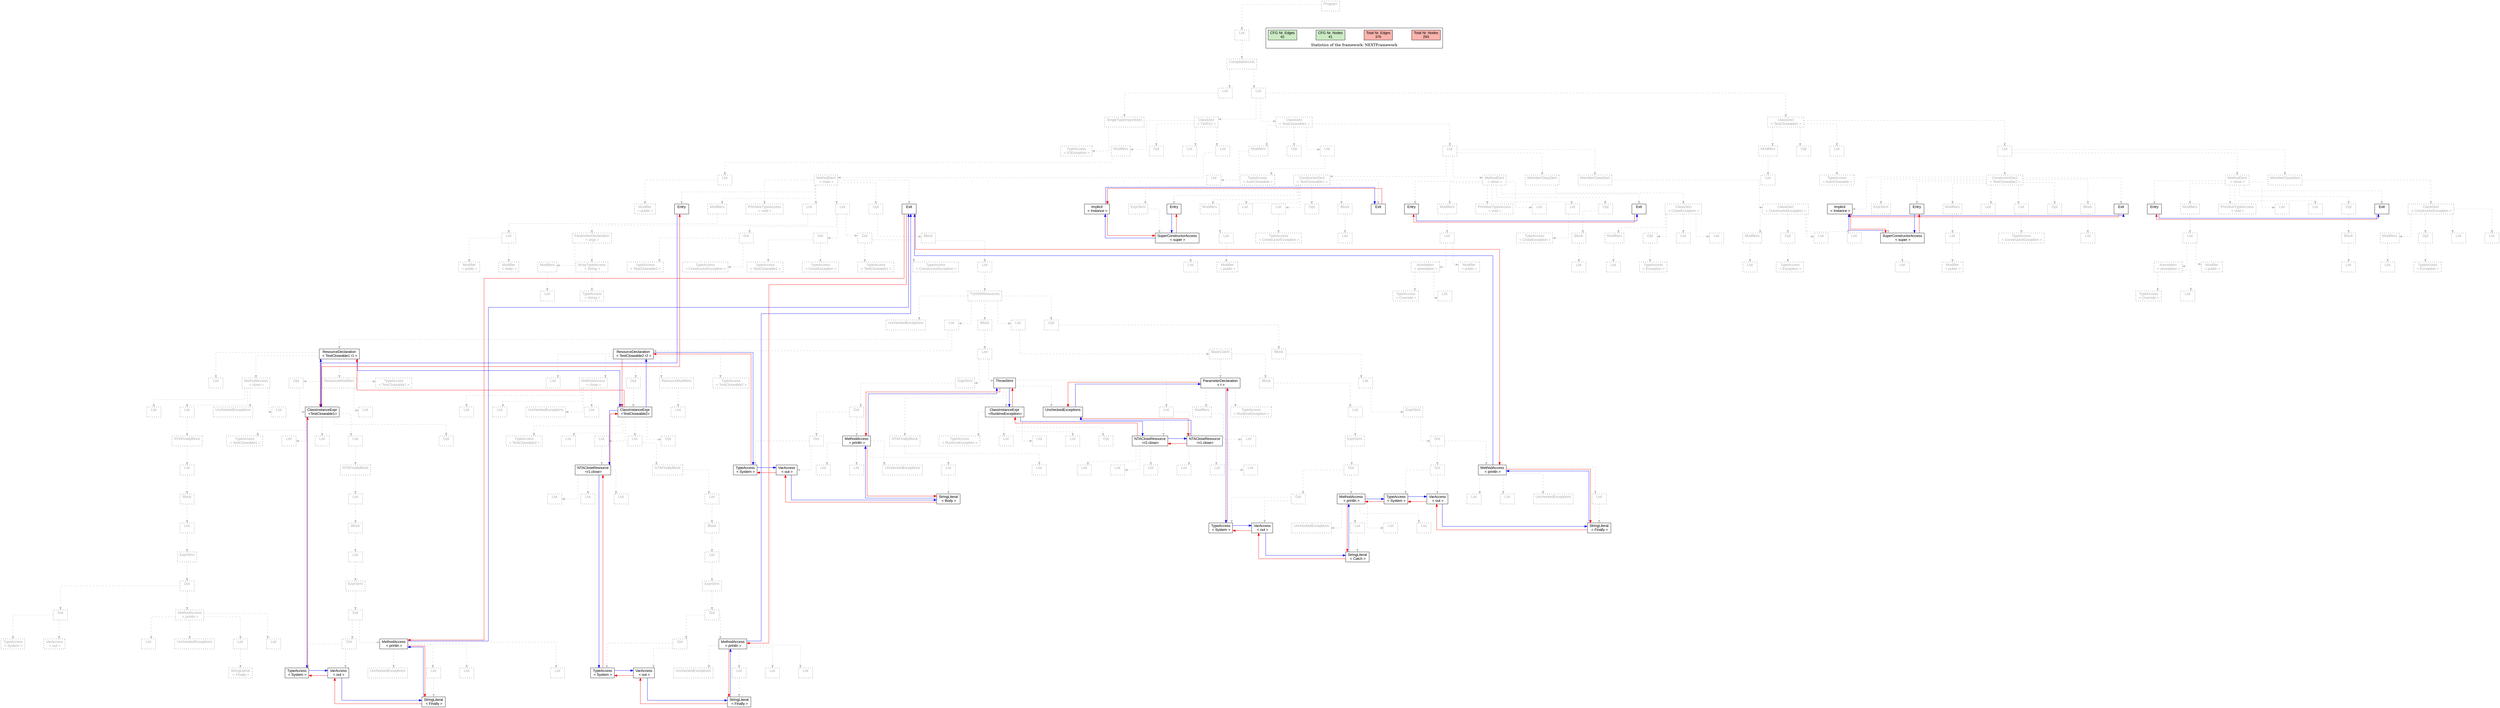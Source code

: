 digraph G {
graph [splines=ortho, nodesep="1", ranksep="1"]
node [shape=rect, fontname=Arial];
{ rank = same; "Program[0]"}
{ rank = same; "List[1]"}
{ rank = same; "CompilationUnit[2]"}
{ rank = same; "List[3]"; "List[6]"}
{ rank = same; "SingleTypeImportDecl[4]"; "ClassDecl[7]"; "ClassDecl[192]"; "ClassDecl[240]"}
{ rank = same; "TypeAccess[5]"; "Modifiers[8]"; "Opt[11]"; "List[12]"; "List[13]"; "Modifiers[193]"; "Opt[195]"; "List[196]"; "List[198]"; "Modifiers[241]"; "Opt[243]"; "List[244]"; "List[246]"}
{ rank = same; "List[9]"; "MethodDecl[14]"; "List[194]"; "TypeAccess[197]"; "ConstructorDecl[199]"; "MethodDecl[209]"; "MemberClassDecl[224]"; "MemberClassDecl[232]"; "List[242]"; "TypeAccess[245]"; "ConstructorDecl[247]"; "MethodDecl[257]"; "MemberClassDecl[271]"}
{ rank = same; "Modifier[10]"; "Entry[15]"; "Modifiers[16]"; "PrimitiveTypeAccess[20]"; "List[21]"; "List[27]"; "Opt[37]"; "Exit[38]"; "Entry[200]"; "Implicit[200]"; "Modifiers[200]"; "List[203]"; "List[204]"; "Opt[206]"; "Block[207]"; "Exit[200]"; "ExprStmt[209]"; "Entry[210]"; "Modifiers[211]"; "PrimitiveTypeAccess[217]"; "List[218]"; "List[219]"; "Opt[221]"; "Exit[222]"; "ClassDecl[225]"; "ClassDecl[233]"; "Entry[248]"; "Implicit[248]"; "Modifiers[248]"; "List[251]"; "List[252]"; "Opt[254]"; "Block[255]"; "Exit[248]"; "ExprStmt[257]"; "Entry[258]"; "Modifiers[259]"; "PrimitiveTypeAccess[265]"; "List[266]"; "List[267]"; "Opt[268]"; "Exit[269]"; "ClassDecl[272]"}
{ rank = same; "List[17]"; "ParameterDeclaration[22]"; "Dot[28]"; "Dot[31]"; "Dot[34]"; "Block[38]"; "List[201]"; "TypeAccess[205]"; "List[208]"; "SuperConstructorAccess[210]"; "List[212]"; "TypeAccess[220]"; "Block[222]"; "Modifiers[226]"; "Opt[228]"; "List[230]"; "List[231]"; "Modifiers[234]"; "Opt[236]"; "List[238]"; "List[239]"; "List[249]"; "TypeAccess[253]"; "List[256]"; "SuperConstructorAccess[258]"; "List[260]"; "Block[269]"; "Modifiers[273]"; "Opt[275]"; "List[277]"; "List[278]"}
{ rank = same; "Modifier[18]"; "Modifier[19]"; "Modifiers[23]"; "ArrayTypeAccess[25]"; "TypeAccess[29]"; "TypeAccess[30]"; "TypeAccess[32]"; "TypeAccess[33]"; "TypeAccess[35]"; "TypeAccess[36]"; "List[39]"; "Modifier[202]"; "List[211]"; "Annotation[213]"; "Modifier[216]"; "List[223]"; "List[227]"; "TypeAccess[229]"; "List[235]"; "TypeAccess[237]"; "Modifier[250]"; "List[259]"; "Annotation[261]"; "Modifier[264]"; "List[270]"; "List[274]"; "TypeAccess[276]"}
{ rank = same; "List[24]"; "TypeAccess[26]"; "TryWithResources[40]"; "TypeAccess[214]"; "List[215]"; "TypeAccess[262]"; "List[263]"}
{ rank = same; "List[41]"; "Block[125]"; "List[158]"; "Opt[177]"; "UncheckedExceptions[191]"}
{ rank = same; "ResourceDeclaration[42]"; "ResourceDeclaration[89]"; "List[126]"; "BasicCatch[159]"; "Block[178]"}
{ rank = same; "List[63]"; "Opt[64]"; "ResourceModifiers[86]"; "TypeAccess[88]"; "MethodAccess[43]"; "List[95]"; "Opt[96]"; "ResourceModifiers[122]"; "TypeAccess[124]"; "MethodAccess[90]"; "ExprStmt[127]"; "ThrowStmt[138]"; "ParameterDeclaration[160]"; "Block[164]"; "List[179]"}
{ rank = same; "ClassInstanceExpr[65]"; "List[87]"; "List[45]"; "List[46]"; "List[47]"; "UncheckedExceptions[44]"; "ClassInstanceExpr[97]"; "List[123]"; "List[92]"; "List[93]"; "List[94]"; "UncheckedExceptions[91]"; "Dot[128]"; "ClassInstanceExpr[140]"; "UncheckedExceptions[139]"; "List[149]"; "Modifiers[161]"; "TypeAccess[163]"; "List[165]"; "ExprStmt[180]"}
{ rank = same; "TypeAccess[66]"; "List[67]"; "Opt[68]"; "List[69]"; "List[70]"; "NTAFinallyBlock[48]"; "TypeAccess[98]"; "List[99]"; "Opt[100]"; "List[101]"; "List[106]"; "Dot[129]"; "MethodAccess[132]"; "TypeAccess[141]"; "List[142]"; "Opt[143]"; "List[144]"; "List[145]"; "NTAFinallyBlock[147]"; "NTACloseResource[150]"; "NTACloseResource[154]"; "List[162]"; "ExprStmt[166]"; "Dot[181]"}
{ rank = same; "NTAFinallyBlock[71]"; "List[49]"; "NTACloseResource[102]"; "NTAFinallyBlock[107]"; "TypeAccess[130]"; "VarAccess[131]"; "List[134]"; "List[136]"; "List[137]"; "UncheckedExceptions[133]"; "List[148]"; "List[151]"; "List[152]"; "List[153]"; "List[155]"; "List[156]"; "List[157]"; "Dot[167]"; "Dot[182]"; "MethodAccess[185]"}
{ rank = same; "List[72]"; "Block[50]"; "List[103]"; "List[104]"; "List[105]"; "List[108]"; "StringLiteral[135]"; "Dot[168]"; "MethodAccess[171]"; "TypeAccess[183]"; "VarAccess[184]"; "List[187]"; "List[189]"; "List[190]"; "UncheckedExceptions[186]"}
{ rank = same; "Block[73]"; "List[51]"; "Block[109]"; "TypeAccess[169]"; "VarAccess[170]"; "List[173]"; "List[175]"; "List[176]"; "UncheckedExceptions[172]"; "StringLiteral[188]"}
{ rank = same; "List[74]"; "ExprStmt[52]"; "List[110]"; "StringLiteral[174]"}
{ rank = same; "ExprStmt[75]"; "Dot[53]"; "ExprStmt[111]"}
{ rank = same; "Dot[76]"; "Dot[54]"; "MethodAccess[57]"; "Dot[112]"}
{ rank = same; "Dot[77]"; "MethodAccess[80]"; "TypeAccess[55]"; "VarAccess[56]"; "List[59]"; "List[61]"; "List[62]"; "UncheckedExceptions[58]"; "Dot[113]"; "MethodAccess[116]"}
{ rank = same; "TypeAccess[78]"; "VarAccess[79]"; "List[82]"; "List[84]"; "List[85]"; "UncheckedExceptions[81]"; "StringLiteral[60]"; "TypeAccess[114]"; "VarAccess[115]"; "List[118]"; "List[120]"; "List[121]"; "UncheckedExceptions[117]"}
{ rank = same; "StringLiteral[83]"; "StringLiteral[119]"}
"Program[0]" [label="Program\n ", style= dotted   fillcolor="#eeeeee" fontcolor="#aaaaaa"  ]
"List[1]" [label="List\n ", style= dotted   fillcolor="#eeeeee" fontcolor="#aaaaaa"  ]
"CompilationUnit[2]" [label="CompilationUnit\n ", style= dotted   fillcolor="#eeeeee" fontcolor="#aaaaaa"  ]
"List[3]" [label="List\n ", style= dotted   fillcolor="#eeeeee" fontcolor="#aaaaaa"  ]
"SingleTypeImportDecl[4]" [label="SingleTypeImportDecl\n ", style= dotted   fillcolor="#eeeeee" fontcolor="#aaaaaa"  ]
"TypeAccess[5]" [label="TypeAccess\n < IOException >", style= dotted   fillcolor="#eeeeee" fontcolor="#aaaaaa"  ]
"List[6]" [label="List\n ", style= dotted   fillcolor="#eeeeee" fontcolor="#aaaaaa"  ]
"ClassDecl[7]" [label="ClassDecl\n < TWR12 >", style= dotted   fillcolor="#eeeeee" fontcolor="#aaaaaa"  ]
"Modifiers[8]" [label="Modifiers\n ", style= dotted   fillcolor="#eeeeee" fontcolor="#aaaaaa"  ]
"List[9]" [label="List\n ", style= dotted   fillcolor="#eeeeee" fontcolor="#aaaaaa"  ]
"Modifier[10]" [label="Modifier\n < public >", style= dotted   fillcolor="#eeeeee" fontcolor="#aaaaaa"  ]
"Opt[11]" [label="Opt\n ", style= dotted   fillcolor="#eeeeee" fontcolor="#aaaaaa"  ]
"List[12]" [label="List\n ", style= dotted   fillcolor="#eeeeee" fontcolor="#aaaaaa"  ]
"List[13]" [label="List\n ", style= dotted   fillcolor="#eeeeee" fontcolor="#aaaaaa"  ]
"MethodDecl[14]" [label="MethodDecl\n < main >", style= dotted   fillcolor="#eeeeee" fontcolor="#aaaaaa"  ]
"Entry[15]" [label="Entry\n ", fillcolor=white   style=filled  ]
"Modifiers[16]" [label="Modifiers\n ", style= dotted   fillcolor="#eeeeee" fontcolor="#aaaaaa"  ]
"List[17]" [label="List\n ", style= dotted   fillcolor="#eeeeee" fontcolor="#aaaaaa"  ]
"Modifier[18]" [label="Modifier\n < public >", style= dotted   fillcolor="#eeeeee" fontcolor="#aaaaaa"  ]
"Modifier[19]" [label="Modifier\n < static >", style= dotted   fillcolor="#eeeeee" fontcolor="#aaaaaa"  ]
"PrimitiveTypeAccess[20]" [label="PrimitiveTypeAccess\n < void >", style= dotted   fillcolor="#eeeeee" fontcolor="#aaaaaa"  ]
"List[21]" [label="List\n ", style= dotted   fillcolor="#eeeeee" fontcolor="#aaaaaa"  ]
"ParameterDeclaration[22]" [label="ParameterDeclaration\n < args >", style= dotted   fillcolor="#eeeeee" fontcolor="#aaaaaa"  ]
"Modifiers[23]" [label="Modifiers\n ", style= dotted   fillcolor="#eeeeee" fontcolor="#aaaaaa"  ]
"List[24]" [label="List\n ", style= dotted   fillcolor="#eeeeee" fontcolor="#aaaaaa"  ]
"ArrayTypeAccess[25]" [label="ArrayTypeAccess\n < String >", style= dotted   fillcolor="#eeeeee" fontcolor="#aaaaaa"  ]
"TypeAccess[26]" [label="TypeAccess\n < String >", style= dotted   fillcolor="#eeeeee" fontcolor="#aaaaaa"  ]
"List[27]" [label="List\n ", style= dotted   fillcolor="#eeeeee" fontcolor="#aaaaaa"  ]
"Dot[28]" [label="Dot\n ", style= dotted   fillcolor="#eeeeee" fontcolor="#aaaaaa"  ]
"TypeAccess[29]" [label="TypeAccess\n < TestCloseable2 >", style= dotted   fillcolor="#eeeeee" fontcolor="#aaaaaa"  ]
"TypeAccess[30]" [label="TypeAccess\n < ConstructorException >", style= dotted   fillcolor="#eeeeee" fontcolor="#aaaaaa"  ]
"Dot[31]" [label="Dot\n ", style= dotted   fillcolor="#eeeeee" fontcolor="#aaaaaa"  ]
"TypeAccess[32]" [label="TypeAccess\n < TestCloseable1 >", style= dotted   fillcolor="#eeeeee" fontcolor="#aaaaaa"  ]
"TypeAccess[33]" [label="TypeAccess\n < CloseException >", style= dotted   fillcolor="#eeeeee" fontcolor="#aaaaaa"  ]
"Dot[34]" [label="Dot\n ", style= dotted   fillcolor="#eeeeee" fontcolor="#aaaaaa"  ]
"TypeAccess[35]" [label="TypeAccess\n < TestCloseable1 >", style= dotted   fillcolor="#eeeeee" fontcolor="#aaaaaa"  ]
"TypeAccess[36]" [label="TypeAccess\n < ConstructorException >", style= dotted   fillcolor="#eeeeee" fontcolor="#aaaaaa"  ]
"Opt[37]" [label="Opt\n ", style= dotted   fillcolor="#eeeeee" fontcolor="#aaaaaa"  ]
"Block[38]" [label="Block\n ", style= dotted   fillcolor="#eeeeee" fontcolor="#aaaaaa"  ]
"List[39]" [label="List\n ", style= dotted   fillcolor="#eeeeee" fontcolor="#aaaaaa"  ]
"TryWithResources[40]" [label="TryWithResources\n ", style= dotted   fillcolor="#eeeeee" fontcolor="#aaaaaa"  ]
"List[41]" [label="List\n ", style= dotted   fillcolor="#eeeeee" fontcolor="#aaaaaa"  ]
"ResourceDeclaration[42]" [label="ResourceDeclaration\n < TestCloseable1 r1 >", fillcolor=white   style=filled  ]
"List[63]" [label="List\n ", style= dotted   fillcolor="#eeeeee" fontcolor="#aaaaaa"  ]
"Opt[64]" [label="Opt\n ", style= dotted   fillcolor="#eeeeee" fontcolor="#aaaaaa"  ]
"ClassInstanceExpr[65]" [label="ClassInstanceExpr\n <TestCloseable1>", fillcolor=white   style=filled  ]
"TypeAccess[66]" [label="TypeAccess\n < TestCloseable1 >", style= dotted   fillcolor="#eeeeee" fontcolor="#aaaaaa"  ]
"List[67]" [label="List\n ", style= dotted   fillcolor="#eeeeee" fontcolor="#aaaaaa"  ]
"Opt[68]" [label="Opt\n ", style= dotted   fillcolor="#eeeeee" fontcolor="#aaaaaa"  ]
"List[69]" [label="List\n ", style= dotted   fillcolor="#eeeeee" fontcolor="#aaaaaa"  ]
"List[70]" [label="List\n ", style= dotted   fillcolor="#eeeeee" fontcolor="#aaaaaa"  ]
"NTAFinallyBlock[71]" [label="NTAFinallyBlock\n ", style= dotted   fillcolor="#eeeeee" fontcolor="#aaaaaa"  ]
"List[72]" [label="List\n ", style= dotted   fillcolor="#eeeeee" fontcolor="#aaaaaa"  ]
"Block[73]" [label="Block\n ", style= dotted   fillcolor="#eeeeee" fontcolor="#aaaaaa"  ]
"List[74]" [label="List\n ", style= dotted   fillcolor="#eeeeee" fontcolor="#aaaaaa"  ]
"ExprStmt[75]" [label="ExprStmt\n ", style= dotted   fillcolor="#eeeeee" fontcolor="#aaaaaa"  ]
"Dot[76]" [label="Dot\n ", style= dotted   fillcolor="#eeeeee" fontcolor="#aaaaaa"  ]
"Dot[77]" [label="Dot\n ", style= dotted   fillcolor="#eeeeee" fontcolor="#aaaaaa"  ]
"TypeAccess[78]" [label="TypeAccess\n < System >", fillcolor=white   style=filled  ]
"VarAccess[79]" [label="VarAccess\n < out >", fillcolor=white   style=filled  ]
"MethodAccess[80]" [label="MethodAccess\n < println >", fillcolor=white   style=filled  ]
"List[82]" [label="List\n ", style= dotted   fillcolor="#eeeeee" fontcolor="#aaaaaa"  ]
"StringLiteral[83]" [label="StringLiteral\n < Finally >", fillcolor=white   style=filled  ]
"List[84]" [label="List\n ", style= dotted   fillcolor="#eeeeee" fontcolor="#aaaaaa"  ]
"List[85]" [label="List\n ", style= dotted   fillcolor="#eeeeee" fontcolor="#aaaaaa"  ]
"UncheckedExceptions[81]" [label="UncheckedExceptions\n ", style= dotted   fillcolor="#eeeeee" fontcolor="#aaaaaa"  ]
"ResourceModifiers[86]" [label="ResourceModifiers\n ", style= dotted   fillcolor="#eeeeee" fontcolor="#aaaaaa"  ]
"List[87]" [label="List\n ", style= dotted   fillcolor="#eeeeee" fontcolor="#aaaaaa"  ]
"TypeAccess[88]" [label="TypeAccess\n < TestCloseable1 >", style= dotted   fillcolor="#eeeeee" fontcolor="#aaaaaa"  ]
"MethodAccess[43]" [label="MethodAccess\n < close >", style= dotted   fillcolor="#eeeeee" fontcolor="#aaaaaa"  ]
"List[45]" [label="List\n ", style= dotted   fillcolor="#eeeeee" fontcolor="#aaaaaa"  ]
"List[46]" [label="List\n ", style= dotted   fillcolor="#eeeeee" fontcolor="#aaaaaa"  ]
"List[47]" [label="List\n ", style= dotted   fillcolor="#eeeeee" fontcolor="#aaaaaa"  ]
"NTAFinallyBlock[48]" [label="NTAFinallyBlock\n ", style= dotted   fillcolor="#eeeeee" fontcolor="#aaaaaa"  ]
"List[49]" [label="List\n ", style= dotted   fillcolor="#eeeeee" fontcolor="#aaaaaa"  ]
"Block[50]" [label="Block\n ", style= dotted   fillcolor="#eeeeee" fontcolor="#aaaaaa"  ]
"List[51]" [label="List\n ", style= dotted   fillcolor="#eeeeee" fontcolor="#aaaaaa"  ]
"ExprStmt[52]" [label="ExprStmt\n ", style= dotted   fillcolor="#eeeeee" fontcolor="#aaaaaa"  ]
"Dot[53]" [label="Dot\n ", style= dotted   fillcolor="#eeeeee" fontcolor="#aaaaaa"  ]
"Dot[54]" [label="Dot\n ", style= dotted   fillcolor="#eeeeee" fontcolor="#aaaaaa"  ]
"TypeAccess[55]" [label="TypeAccess\n < System >", style= dotted   fillcolor="#eeeeee" fontcolor="#aaaaaa"  ]
"VarAccess[56]" [label="VarAccess\n < out >", style= dotted   fillcolor="#eeeeee" fontcolor="#aaaaaa"  ]
"MethodAccess[57]" [label="MethodAccess\n < println >", style= dotted   fillcolor="#eeeeee" fontcolor="#aaaaaa"  ]
"List[59]" [label="List\n ", style= dotted   fillcolor="#eeeeee" fontcolor="#aaaaaa"  ]
"StringLiteral[60]" [label="StringLiteral\n < Finally >", style= dotted   fillcolor="#eeeeee" fontcolor="#aaaaaa"  ]
"List[61]" [label="List\n ", style= dotted   fillcolor="#eeeeee" fontcolor="#aaaaaa"  ]
"List[62]" [label="List\n ", style= dotted   fillcolor="#eeeeee" fontcolor="#aaaaaa"  ]
"UncheckedExceptions[58]" [label="UncheckedExceptions\n ", style= dotted   fillcolor="#eeeeee" fontcolor="#aaaaaa"  ]
"UncheckedExceptions[44]" [label="UncheckedExceptions\n ", style= dotted   fillcolor="#eeeeee" fontcolor="#aaaaaa"  ]
"ResourceDeclaration[89]" [label="ResourceDeclaration\n < TestCloseable2 r2 >", fillcolor=white   style=filled  ]
"List[95]" [label="List\n ", style= dotted   fillcolor="#eeeeee" fontcolor="#aaaaaa"  ]
"Opt[96]" [label="Opt\n ", style= dotted   fillcolor="#eeeeee" fontcolor="#aaaaaa"  ]
"ClassInstanceExpr[97]" [label="ClassInstanceExpr\n <TestCloseable2>", fillcolor=white   style=filled  ]
"TypeAccess[98]" [label="TypeAccess\n < TestCloseable2 >", style= dotted   fillcolor="#eeeeee" fontcolor="#aaaaaa"  ]
"List[99]" [label="List\n ", style= dotted   fillcolor="#eeeeee" fontcolor="#aaaaaa"  ]
"Opt[100]" [label="Opt\n ", style= dotted   fillcolor="#eeeeee" fontcolor="#aaaaaa"  ]
"List[101]" [label="List\n ", style= dotted   fillcolor="#eeeeee" fontcolor="#aaaaaa"  ]
"NTACloseResource[102]" [label="NTACloseResource\n <r1.close>", fillcolor=white   style=filled  ]
"List[103]" [label="List\n ", style= dotted   fillcolor="#eeeeee" fontcolor="#aaaaaa"  ]
"List[104]" [label="List\n ", style= dotted   fillcolor="#eeeeee" fontcolor="#aaaaaa"  ]
"List[105]" [label="List\n ", style= dotted   fillcolor="#eeeeee" fontcolor="#aaaaaa"  ]
"List[106]" [label="List\n ", style= dotted   fillcolor="#eeeeee" fontcolor="#aaaaaa"  ]
"NTAFinallyBlock[107]" [label="NTAFinallyBlock\n ", style= dotted   fillcolor="#eeeeee" fontcolor="#aaaaaa"  ]
"List[108]" [label="List\n ", style= dotted   fillcolor="#eeeeee" fontcolor="#aaaaaa"  ]
"Block[109]" [label="Block\n ", style= dotted   fillcolor="#eeeeee" fontcolor="#aaaaaa"  ]
"List[110]" [label="List\n ", style= dotted   fillcolor="#eeeeee" fontcolor="#aaaaaa"  ]
"ExprStmt[111]" [label="ExprStmt\n ", style= dotted   fillcolor="#eeeeee" fontcolor="#aaaaaa"  ]
"Dot[112]" [label="Dot\n ", style= dotted   fillcolor="#eeeeee" fontcolor="#aaaaaa"  ]
"Dot[113]" [label="Dot\n ", style= dotted   fillcolor="#eeeeee" fontcolor="#aaaaaa"  ]
"TypeAccess[114]" [label="TypeAccess\n < System >", fillcolor=white   style=filled  ]
"VarAccess[115]" [label="VarAccess\n < out >", fillcolor=white   style=filled  ]
"MethodAccess[116]" [label="MethodAccess\n < println >", fillcolor=white   style=filled  ]
"List[118]" [label="List\n ", style= dotted   fillcolor="#eeeeee" fontcolor="#aaaaaa"  ]
"StringLiteral[119]" [label="StringLiteral\n < Finally >", fillcolor=white   style=filled  ]
"List[120]" [label="List\n ", style= dotted   fillcolor="#eeeeee" fontcolor="#aaaaaa"  ]
"List[121]" [label="List\n ", style= dotted   fillcolor="#eeeeee" fontcolor="#aaaaaa"  ]
"UncheckedExceptions[117]" [label="UncheckedExceptions\n ", style= dotted   fillcolor="#eeeeee" fontcolor="#aaaaaa"  ]
"ResourceModifiers[122]" [label="ResourceModifiers\n ", style= dotted   fillcolor="#eeeeee" fontcolor="#aaaaaa"  ]
"List[123]" [label="List\n ", style= dotted   fillcolor="#eeeeee" fontcolor="#aaaaaa"  ]
"TypeAccess[124]" [label="TypeAccess\n < TestCloseable2 >", style= dotted   fillcolor="#eeeeee" fontcolor="#aaaaaa"  ]
"MethodAccess[90]" [label="MethodAccess\n < close >", style= dotted   fillcolor="#eeeeee" fontcolor="#aaaaaa"  ]
"List[92]" [label="List\n ", style= dotted   fillcolor="#eeeeee" fontcolor="#aaaaaa"  ]
"List[93]" [label="List\n ", style= dotted   fillcolor="#eeeeee" fontcolor="#aaaaaa"  ]
"List[94]" [label="List\n ", style= dotted   fillcolor="#eeeeee" fontcolor="#aaaaaa"  ]
"UncheckedExceptions[91]" [label="UncheckedExceptions\n ", style= dotted   fillcolor="#eeeeee" fontcolor="#aaaaaa"  ]
"Block[125]" [label="Block\n ", style= dotted   fillcolor="#eeeeee" fontcolor="#aaaaaa"  ]
"List[126]" [label="List\n ", style= dotted   fillcolor="#eeeeee" fontcolor="#aaaaaa"  ]
"ExprStmt[127]" [label="ExprStmt\n ", style= dotted   fillcolor="#eeeeee" fontcolor="#aaaaaa"  ]
"Dot[128]" [label="Dot\n ", style= dotted   fillcolor="#eeeeee" fontcolor="#aaaaaa"  ]
"Dot[129]" [label="Dot\n ", style= dotted   fillcolor="#eeeeee" fontcolor="#aaaaaa"  ]
"TypeAccess[130]" [label="TypeAccess\n < System >", fillcolor=white   style=filled  ]
"VarAccess[131]" [label="VarAccess\n < out >", fillcolor=white   style=filled  ]
"MethodAccess[132]" [label="MethodAccess\n < println >", fillcolor=white   style=filled  ]
"List[134]" [label="List\n ", style= dotted   fillcolor="#eeeeee" fontcolor="#aaaaaa"  ]
"StringLiteral[135]" [label="StringLiteral\n < Body >", fillcolor=white   style=filled  ]
"List[136]" [label="List\n ", style= dotted   fillcolor="#eeeeee" fontcolor="#aaaaaa"  ]
"List[137]" [label="List\n ", style= dotted   fillcolor="#eeeeee" fontcolor="#aaaaaa"  ]
"UncheckedExceptions[133]" [label="UncheckedExceptions\n ", style= dotted   fillcolor="#eeeeee" fontcolor="#aaaaaa"  ]
"ThrowStmt[138]" [label="ThrowStmt\n ", fillcolor=white   style=filled  ]
"ClassInstanceExpr[140]" [label="ClassInstanceExpr\n <RuntimeException>", fillcolor=white   style=filled  ]
"TypeAccess[141]" [label="TypeAccess\n < RuntimeException >", style= dotted   fillcolor="#eeeeee" fontcolor="#aaaaaa"  ]
"List[142]" [label="List\n ", style= dotted   fillcolor="#eeeeee" fontcolor="#aaaaaa"  ]
"Opt[143]" [label="Opt\n ", style= dotted   fillcolor="#eeeeee" fontcolor="#aaaaaa"  ]
"List[144]" [label="List\n ", style= dotted   fillcolor="#eeeeee" fontcolor="#aaaaaa"  ]
"List[145]" [label="List\n ", style= dotted   fillcolor="#eeeeee" fontcolor="#aaaaaa"  ]
"NTAFinallyBlock[147]" [label="NTAFinallyBlock\n ", style= dotted   fillcolor="#eeeeee" fontcolor="#aaaaaa"  ]
"List[148]" [label="List\n ", style= dotted   fillcolor="#eeeeee" fontcolor="#aaaaaa"  ]
"UncheckedExceptions[139]" [label="UncheckedExceptions\n ", fillcolor=white   style=filled  ]
"List[149]" [label="List\n ", style= dotted   fillcolor="#eeeeee" fontcolor="#aaaaaa"  ]
"NTACloseResource[150]" [label="NTACloseResource\n <r2.close>", fillcolor=white   style=filled  ]
"List[151]" [label="List\n ", style= dotted   fillcolor="#eeeeee" fontcolor="#aaaaaa"  ]
"List[152]" [label="List\n ", style= dotted   fillcolor="#eeeeee" fontcolor="#aaaaaa"  ]
"List[153]" [label="List\n ", style= dotted   fillcolor="#eeeeee" fontcolor="#aaaaaa"  ]
"NTACloseResource[154]" [label="NTACloseResource\n <r1.close>", fillcolor=white   style=filled  ]
"List[155]" [label="List\n ", style= dotted   fillcolor="#eeeeee" fontcolor="#aaaaaa"  ]
"List[156]" [label="List\n ", style= dotted   fillcolor="#eeeeee" fontcolor="#aaaaaa"  ]
"List[157]" [label="List\n ", style= dotted   fillcolor="#eeeeee" fontcolor="#aaaaaa"  ]
"List[158]" [label="List\n ", style= dotted   fillcolor="#eeeeee" fontcolor="#aaaaaa"  ]
"BasicCatch[159]" [label="BasicCatch\n ", style= dotted   fillcolor="#eeeeee" fontcolor="#aaaaaa"  ]
"ParameterDeclaration[160]" [label="ParameterDeclaration\n < t >", fillcolor=white   style=filled  ]
"Modifiers[161]" [label="Modifiers\n ", style= dotted   fillcolor="#eeeeee" fontcolor="#aaaaaa"  ]
"List[162]" [label="List\n ", style= dotted   fillcolor="#eeeeee" fontcolor="#aaaaaa"  ]
"TypeAccess[163]" [label="TypeAccess\n < RuntimeException >", style= dotted   fillcolor="#eeeeee" fontcolor="#aaaaaa"  ]
"Block[164]" [label="Block\n ", style= dotted   fillcolor="#eeeeee" fontcolor="#aaaaaa"  ]
"List[165]" [label="List\n ", style= dotted   fillcolor="#eeeeee" fontcolor="#aaaaaa"  ]
"ExprStmt[166]" [label="ExprStmt\n ", style= dotted   fillcolor="#eeeeee" fontcolor="#aaaaaa"  ]
"Dot[167]" [label="Dot\n ", style= dotted   fillcolor="#eeeeee" fontcolor="#aaaaaa"  ]
"Dot[168]" [label="Dot\n ", style= dotted   fillcolor="#eeeeee" fontcolor="#aaaaaa"  ]
"TypeAccess[169]" [label="TypeAccess\n < System >", fillcolor=white   style=filled  ]
"VarAccess[170]" [label="VarAccess\n < out >", fillcolor=white   style=filled  ]
"MethodAccess[171]" [label="MethodAccess\n < println >", fillcolor=white   style=filled  ]
"List[173]" [label="List\n ", style= dotted   fillcolor="#eeeeee" fontcolor="#aaaaaa"  ]
"StringLiteral[174]" [label="StringLiteral\n < Catch >", fillcolor=white   style=filled  ]
"List[175]" [label="List\n ", style= dotted   fillcolor="#eeeeee" fontcolor="#aaaaaa"  ]
"List[176]" [label="List\n ", style= dotted   fillcolor="#eeeeee" fontcolor="#aaaaaa"  ]
"UncheckedExceptions[172]" [label="UncheckedExceptions\n ", style= dotted   fillcolor="#eeeeee" fontcolor="#aaaaaa"  ]
"Opt[177]" [label="Opt\n ", style= dotted   fillcolor="#eeeeee" fontcolor="#aaaaaa"  ]
"Block[178]" [label="Block\n ", style= dotted   fillcolor="#eeeeee" fontcolor="#aaaaaa"  ]
"List[179]" [label="List\n ", style= dotted   fillcolor="#eeeeee" fontcolor="#aaaaaa"  ]
"ExprStmt[180]" [label="ExprStmt\n ", style= dotted   fillcolor="#eeeeee" fontcolor="#aaaaaa"  ]
"Dot[181]" [label="Dot\n ", style= dotted   fillcolor="#eeeeee" fontcolor="#aaaaaa"  ]
"Dot[182]" [label="Dot\n ", style= dotted   fillcolor="#eeeeee" fontcolor="#aaaaaa"  ]
"TypeAccess[183]" [label="TypeAccess\n < System >", fillcolor=white   style=filled  ]
"VarAccess[184]" [label="VarAccess\n < out >", fillcolor=white   style=filled  ]
"MethodAccess[185]" [label="MethodAccess\n < println >", fillcolor=white   style=filled  ]
"List[187]" [label="List\n ", style= dotted   fillcolor="#eeeeee" fontcolor="#aaaaaa"  ]
"StringLiteral[188]" [label="StringLiteral\n < Finally >", fillcolor=white   style=filled  ]
"List[189]" [label="List\n ", style= dotted   fillcolor="#eeeeee" fontcolor="#aaaaaa"  ]
"List[190]" [label="List\n ", style= dotted   fillcolor="#eeeeee" fontcolor="#aaaaaa"  ]
"UncheckedExceptions[186]" [label="UncheckedExceptions\n ", style= dotted   fillcolor="#eeeeee" fontcolor="#aaaaaa"  ]
"UncheckedExceptions[191]" [label="UncheckedExceptions\n ", style= dotted   fillcolor="#eeeeee" fontcolor="#aaaaaa"  ]
"Exit[38]" [label="Exit\n ", fillcolor=white   style=filled  ]
"ClassDecl[192]" [label="ClassDecl\n < TestCloseable1 >", style= dotted   fillcolor="#eeeeee" fontcolor="#aaaaaa"  ]
"Modifiers[193]" [label="Modifiers\n ", style= dotted   fillcolor="#eeeeee" fontcolor="#aaaaaa"  ]
"List[194]" [label="List\n ", style= dotted   fillcolor="#eeeeee" fontcolor="#aaaaaa"  ]
"Opt[195]" [label="Opt\n ", style= dotted   fillcolor="#eeeeee" fontcolor="#aaaaaa"  ]
"List[196]" [label="List\n ", style= dotted   fillcolor="#eeeeee" fontcolor="#aaaaaa"  ]
"TypeAccess[197]" [label="TypeAccess\n < AutoCloseable >", style= dotted   fillcolor="#eeeeee" fontcolor="#aaaaaa"  ]
"List[198]" [label="List\n ", style= dotted   fillcolor="#eeeeee" fontcolor="#aaaaaa"  ]
"ConstructorDecl[199]" [label="ConstructorDecl\n < TestCloseable1 >", style= dotted   fillcolor="#eeeeee" fontcolor="#aaaaaa"  ]
"Entry[200]" [label="Entry\n ", fillcolor=white   style=filled  ]
"Implicit[200]" [label="Implicit\n < Instance >", fillcolor=white   style=filled  ]
"Modifiers[200]" [label="Modifiers\n ", style= dotted   fillcolor="#eeeeee" fontcolor="#aaaaaa"  ]
"List[201]" [label="List\n ", style= dotted   fillcolor="#eeeeee" fontcolor="#aaaaaa"  ]
"Modifier[202]" [label="Modifier\n < public >", style= dotted   fillcolor="#eeeeee" fontcolor="#aaaaaa"  ]
"List[203]" [label="List\n ", style= dotted   fillcolor="#eeeeee" fontcolor="#aaaaaa"  ]
"List[204]" [label="List\n ", style= dotted   fillcolor="#eeeeee" fontcolor="#aaaaaa"  ]
"TypeAccess[205]" [label="TypeAccess\n < ConstructorException >", style= dotted   fillcolor="#eeeeee" fontcolor="#aaaaaa"  ]
"Opt[206]" [label="Opt\n ", style= dotted   fillcolor="#eeeeee" fontcolor="#aaaaaa"  ]
"Block[207]" [label="Block\n ", style= dotted   fillcolor="#eeeeee" fontcolor="#aaaaaa"  ]
"List[208]" [label="List\n ", style= dotted   fillcolor="#eeeeee" fontcolor="#aaaaaa"  ]
"Exit[200]" [label="Exit\n ", fillcolor=white   style=filled  ]
"ExprStmt[209]" [label="ExprStmt\n ", style= dotted   fillcolor="#eeeeee" fontcolor="#aaaaaa"  ]
"SuperConstructorAccess[210]" [label="SuperConstructorAccess\n < super >", fillcolor=white   style=filled  ]
"List[211]" [label="List\n ", style= dotted   fillcolor="#eeeeee" fontcolor="#aaaaaa"  ]
"MethodDecl[209]" [label="MethodDecl\n < close >", style= dotted   fillcolor="#eeeeee" fontcolor="#aaaaaa"  ]
"Entry[210]" [label="Entry\n ", fillcolor=white   style=filled  ]
"Modifiers[211]" [label="Modifiers\n ", style= dotted   fillcolor="#eeeeee" fontcolor="#aaaaaa"  ]
"List[212]" [label="List\n ", style= dotted   fillcolor="#eeeeee" fontcolor="#aaaaaa"  ]
"Annotation[213]" [label="Annotation\n < annotation >", style= dotted   fillcolor="#eeeeee" fontcolor="#aaaaaa"  ]
"TypeAccess[214]" [label="TypeAccess\n < Override >", style= dotted   fillcolor="#eeeeee" fontcolor="#aaaaaa"  ]
"List[215]" [label="List\n ", style= dotted   fillcolor="#eeeeee" fontcolor="#aaaaaa"  ]
"Modifier[216]" [label="Modifier\n < public >", style= dotted   fillcolor="#eeeeee" fontcolor="#aaaaaa"  ]
"PrimitiveTypeAccess[217]" [label="PrimitiveTypeAccess\n < void >", style= dotted   fillcolor="#eeeeee" fontcolor="#aaaaaa"  ]
"List[218]" [label="List\n ", style= dotted   fillcolor="#eeeeee" fontcolor="#aaaaaa"  ]
"List[219]" [label="List\n ", style= dotted   fillcolor="#eeeeee" fontcolor="#aaaaaa"  ]
"TypeAccess[220]" [label="TypeAccess\n < CloseException >", style= dotted   fillcolor="#eeeeee" fontcolor="#aaaaaa"  ]
"Opt[221]" [label="Opt\n ", style= dotted   fillcolor="#eeeeee" fontcolor="#aaaaaa"  ]
"Block[222]" [label="Block\n ", style= dotted   fillcolor="#eeeeee" fontcolor="#aaaaaa"  ]
"List[223]" [label="List\n ", style= dotted   fillcolor="#eeeeee" fontcolor="#aaaaaa"  ]
"Exit[222]" [label="Exit\n ", fillcolor=white   style=filled  ]
"MemberClassDecl[224]" [label="MemberClassDecl\n ", style= dotted   fillcolor="#eeeeee" fontcolor="#aaaaaa"  ]
"ClassDecl[225]" [label="ClassDecl\n < CloseException >", style= dotted   fillcolor="#eeeeee" fontcolor="#aaaaaa"  ]
"Modifiers[226]" [label="Modifiers\n ", style= dotted   fillcolor="#eeeeee" fontcolor="#aaaaaa"  ]
"List[227]" [label="List\n ", style= dotted   fillcolor="#eeeeee" fontcolor="#aaaaaa"  ]
"Opt[228]" [label="Opt\n ", style= dotted   fillcolor="#eeeeee" fontcolor="#aaaaaa"  ]
"TypeAccess[229]" [label="TypeAccess\n < Exception >", style= dotted   fillcolor="#eeeeee" fontcolor="#aaaaaa"  ]
"List[230]" [label="List\n ", style= dotted   fillcolor="#eeeeee" fontcolor="#aaaaaa"  ]
"List[231]" [label="List\n ", style= dotted   fillcolor="#eeeeee" fontcolor="#aaaaaa"  ]
"MemberClassDecl[232]" [label="MemberClassDecl\n ", style= dotted   fillcolor="#eeeeee" fontcolor="#aaaaaa"  ]
"ClassDecl[233]" [label="ClassDecl\n < ConstructorException >", style= dotted   fillcolor="#eeeeee" fontcolor="#aaaaaa"  ]
"Modifiers[234]" [label="Modifiers\n ", style= dotted   fillcolor="#eeeeee" fontcolor="#aaaaaa"  ]
"List[235]" [label="List\n ", style= dotted   fillcolor="#eeeeee" fontcolor="#aaaaaa"  ]
"Opt[236]" [label="Opt\n ", style= dotted   fillcolor="#eeeeee" fontcolor="#aaaaaa"  ]
"TypeAccess[237]" [label="TypeAccess\n < Exception >", style= dotted   fillcolor="#eeeeee" fontcolor="#aaaaaa"  ]
"List[238]" [label="List\n ", style= dotted   fillcolor="#eeeeee" fontcolor="#aaaaaa"  ]
"List[239]" [label="List\n ", style= dotted   fillcolor="#eeeeee" fontcolor="#aaaaaa"  ]
"ClassDecl[240]" [label="ClassDecl\n < TestCloseable2 >", style= dotted   fillcolor="#eeeeee" fontcolor="#aaaaaa"  ]
"Modifiers[241]" [label="Modifiers\n ", style= dotted   fillcolor="#eeeeee" fontcolor="#aaaaaa"  ]
"List[242]" [label="List\n ", style= dotted   fillcolor="#eeeeee" fontcolor="#aaaaaa"  ]
"Opt[243]" [label="Opt\n ", style= dotted   fillcolor="#eeeeee" fontcolor="#aaaaaa"  ]
"List[244]" [label="List\n ", style= dotted   fillcolor="#eeeeee" fontcolor="#aaaaaa"  ]
"TypeAccess[245]" [label="TypeAccess\n < AutoCloseable >", style= dotted   fillcolor="#eeeeee" fontcolor="#aaaaaa"  ]
"List[246]" [label="List\n ", style= dotted   fillcolor="#eeeeee" fontcolor="#aaaaaa"  ]
"ConstructorDecl[247]" [label="ConstructorDecl\n < TestCloseable2 >", style= dotted   fillcolor="#eeeeee" fontcolor="#aaaaaa"  ]
"Entry[248]" [label="Entry\n ", fillcolor=white   style=filled  ]
"Implicit[248]" [label="Implicit\n < Instance >", fillcolor=white   style=filled  ]
"Modifiers[248]" [label="Modifiers\n ", style= dotted   fillcolor="#eeeeee" fontcolor="#aaaaaa"  ]
"List[249]" [label="List\n ", style= dotted   fillcolor="#eeeeee" fontcolor="#aaaaaa"  ]
"Modifier[250]" [label="Modifier\n < public >", style= dotted   fillcolor="#eeeeee" fontcolor="#aaaaaa"  ]
"List[251]" [label="List\n ", style= dotted   fillcolor="#eeeeee" fontcolor="#aaaaaa"  ]
"List[252]" [label="List\n ", style= dotted   fillcolor="#eeeeee" fontcolor="#aaaaaa"  ]
"TypeAccess[253]" [label="TypeAccess\n < ConstructorException >", style= dotted   fillcolor="#eeeeee" fontcolor="#aaaaaa"  ]
"Opt[254]" [label="Opt\n ", style= dotted   fillcolor="#eeeeee" fontcolor="#aaaaaa"  ]
"Block[255]" [label="Block\n ", style= dotted   fillcolor="#eeeeee" fontcolor="#aaaaaa"  ]
"List[256]" [label="List\n ", style= dotted   fillcolor="#eeeeee" fontcolor="#aaaaaa"  ]
"Exit[248]" [label="Exit\n ", fillcolor=white   style=filled  ]
"ExprStmt[257]" [label="ExprStmt\n ", style= dotted   fillcolor="#eeeeee" fontcolor="#aaaaaa"  ]
"SuperConstructorAccess[258]" [label="SuperConstructorAccess\n < super >", fillcolor=white   style=filled  ]
"List[259]" [label="List\n ", style= dotted   fillcolor="#eeeeee" fontcolor="#aaaaaa"  ]
"MethodDecl[257]" [label="MethodDecl\n < close >", style= dotted   fillcolor="#eeeeee" fontcolor="#aaaaaa"  ]
"Entry[258]" [label="Entry\n ", fillcolor=white   style=filled  ]
"Modifiers[259]" [label="Modifiers\n ", style= dotted   fillcolor="#eeeeee" fontcolor="#aaaaaa"  ]
"List[260]" [label="List\n ", style= dotted   fillcolor="#eeeeee" fontcolor="#aaaaaa"  ]
"Annotation[261]" [label="Annotation\n < annotation >", style= dotted   fillcolor="#eeeeee" fontcolor="#aaaaaa"  ]
"TypeAccess[262]" [label="TypeAccess\n < Override >", style= dotted   fillcolor="#eeeeee" fontcolor="#aaaaaa"  ]
"List[263]" [label="List\n ", style= dotted   fillcolor="#eeeeee" fontcolor="#aaaaaa"  ]
"Modifier[264]" [label="Modifier\n < public >", style= dotted   fillcolor="#eeeeee" fontcolor="#aaaaaa"  ]
"PrimitiveTypeAccess[265]" [label="PrimitiveTypeAccess\n < void >", style= dotted   fillcolor="#eeeeee" fontcolor="#aaaaaa"  ]
"List[266]" [label="List\n ", style= dotted   fillcolor="#eeeeee" fontcolor="#aaaaaa"  ]
"List[267]" [label="List\n ", style= dotted   fillcolor="#eeeeee" fontcolor="#aaaaaa"  ]
"Opt[268]" [label="Opt\n ", style= dotted   fillcolor="#eeeeee" fontcolor="#aaaaaa"  ]
"Block[269]" [label="Block\n ", style= dotted   fillcolor="#eeeeee" fontcolor="#aaaaaa"  ]
"List[270]" [label="List\n ", style= dotted   fillcolor="#eeeeee" fontcolor="#aaaaaa"  ]
"Exit[269]" [label="Exit\n ", fillcolor=white   style=filled  ]
"MemberClassDecl[271]" [label="MemberClassDecl\n ", style= dotted   fillcolor="#eeeeee" fontcolor="#aaaaaa"  ]
"ClassDecl[272]" [label="ClassDecl\n < ConstructorException >", style= dotted   fillcolor="#eeeeee" fontcolor="#aaaaaa"  ]
"Modifiers[273]" [label="Modifiers\n ", style= dotted   fillcolor="#eeeeee" fontcolor="#aaaaaa"  ]
"List[274]" [label="List\n ", style= dotted   fillcolor="#eeeeee" fontcolor="#aaaaaa"  ]
"Opt[275]" [label="Opt\n ", style= dotted   fillcolor="#eeeeee" fontcolor="#aaaaaa"  ]
"TypeAccess[276]" [label="TypeAccess\n < Exception >", style= dotted   fillcolor="#eeeeee" fontcolor="#aaaaaa"  ]
"List[277]" [label="List\n ", style= dotted   fillcolor="#eeeeee" fontcolor="#aaaaaa"  ]
"List[278]" [label="List\n ", style= dotted   fillcolor="#eeeeee" fontcolor="#aaaaaa"  ]
"SingleTypeImportDecl[4]" -> "TypeAccess[5]" [style=dashed, color=gray]
"List[3]" -> "SingleTypeImportDecl[4]" [style=dashed, color=gray]
"CompilationUnit[2]" -> "List[3]" [style=dashed, color=gray]
"List[9]" -> "Modifier[10]" [style=dashed, color=gray]
"Modifiers[8]" -> "List[9]" [style=dashed, color=gray]
"ClassDecl[7]" -> "Modifiers[8]" [style=dashed, color=gray]
"ClassDecl[7]" -> "Opt[11]" [style=dashed, color=gray]
"ClassDecl[7]" -> "List[12]" [style=dashed, color=gray]
"MethodDecl[14]" -> "Entry[15]" [style=dashed, color=gray]
"List[17]" -> "Modifier[18]" [style=dashed, color=gray]
"List[17]" -> "Modifier[19]" [style=dashed, color=gray]
"Modifiers[16]" -> "List[17]" [style=dashed, color=gray]
"MethodDecl[14]" -> "Modifiers[16]" [style=dashed, color=gray]
"MethodDecl[14]" -> "PrimitiveTypeAccess[20]" [style=dashed, color=gray]
"Modifiers[23]" -> "List[24]" [style=dashed, color=gray]
"ParameterDeclaration[22]" -> "Modifiers[23]" [style=dashed, color=gray]
"ArrayTypeAccess[25]" -> "TypeAccess[26]" [style=dashed, color=gray]
"ParameterDeclaration[22]" -> "ArrayTypeAccess[25]" [style=dashed, color=gray]
"List[21]" -> "ParameterDeclaration[22]" [style=dashed, color=gray]
"MethodDecl[14]" -> "List[21]" [style=dashed, color=gray]
"Dot[28]" -> "TypeAccess[29]" [style=dashed, color=gray]
"Dot[28]" -> "TypeAccess[30]" [style=dashed, color=gray]
"List[27]" -> "Dot[28]" [style=dashed, color=gray]
"Dot[31]" -> "TypeAccess[32]" [style=dashed, color=gray]
"Dot[31]" -> "TypeAccess[33]" [style=dashed, color=gray]
"List[27]" -> "Dot[31]" [style=dashed, color=gray]
"Dot[34]" -> "TypeAccess[35]" [style=dashed, color=gray]
"Dot[34]" -> "TypeAccess[36]" [style=dashed, color=gray]
"List[27]" -> "Dot[34]" [style=dashed, color=gray]
"MethodDecl[14]" -> "List[27]" [style=dashed, color=gray]
"ResourceDeclaration[42]" -> "List[63]" [style=dashed, color=gray]
"ClassInstanceExpr[65]" -> "TypeAccess[66]" [style=dashed, color=gray]
"ClassInstanceExpr[65]" -> "List[67]" [style=dashed, color=gray]
"ClassInstanceExpr[65]" -> "Opt[68]" [style=dashed, color=gray]
"ClassInstanceExpr[65]" -> "List[69]" [style=dashed, color=gray]
"Dot[77]" -> "TypeAccess[78]" [style=dashed, color=gray]
"Dot[77]" -> "VarAccess[79]" [style=dashed, color=gray]
"Dot[76]" -> "Dot[77]" [style=dashed, color=gray]
"List[82]" -> "StringLiteral[83]" [style=dashed, color=gray]
"MethodAccess[80]" -> "List[82]" [style=dashed, color=gray]
"MethodAccess[80]" -> "List[84]" [style=dashed, color=gray]
"MethodAccess[80]" -> "List[85]" [style=dashed, color=gray]
"MethodAccess[80]" -> "UncheckedExceptions[81]" [style=dashed, color=gray]
"Dot[76]" -> "MethodAccess[80]" [style=dashed, color=gray]
"ExprStmt[75]" -> "Dot[76]" [style=dashed, color=gray]
"List[74]" -> "ExprStmt[75]" [style=dashed, color=gray]
"Block[73]" -> "List[74]" [style=dashed, color=gray]
"List[72]" -> "Block[73]" [style=dashed, color=gray]
"NTAFinallyBlock[71]" -> "List[72]" [style=dashed, color=gray]
"List[70]" -> "NTAFinallyBlock[71]" [style=dashed, color=gray]
"ClassInstanceExpr[65]" -> "List[70]" [style=dashed, color=gray]
"Opt[64]" -> "ClassInstanceExpr[65]" [style=dashed, color=gray]
"ResourceDeclaration[42]" -> "Opt[64]" [style=dashed, color=gray]
"ResourceModifiers[86]" -> "List[87]" [style=dashed, color=gray]
"ResourceDeclaration[42]" -> "ResourceModifiers[86]" [style=dashed, color=gray]
"ResourceDeclaration[42]" -> "TypeAccess[88]" [style=dashed, color=gray]
"MethodAccess[43]" -> "List[45]" [style=dashed, color=gray]
"MethodAccess[43]" -> "List[46]" [style=dashed, color=gray]
"Dot[54]" -> "TypeAccess[55]" [style=dashed, color=gray]
"Dot[54]" -> "VarAccess[56]" [style=dashed, color=gray]
"Dot[53]" -> "Dot[54]" [style=dashed, color=gray]
"List[59]" -> "StringLiteral[60]" [style=dashed, color=gray]
"MethodAccess[57]" -> "List[59]" [style=dashed, color=gray]
"MethodAccess[57]" -> "List[61]" [style=dashed, color=gray]
"MethodAccess[57]" -> "List[62]" [style=dashed, color=gray]
"MethodAccess[57]" -> "UncheckedExceptions[58]" [style=dashed, color=gray]
"Dot[53]" -> "MethodAccess[57]" [style=dashed, color=gray]
"ExprStmt[52]" -> "Dot[53]" [style=dashed, color=gray]
"List[51]" -> "ExprStmt[52]" [style=dashed, color=gray]
"Block[50]" -> "List[51]" [style=dashed, color=gray]
"List[49]" -> "Block[50]" [style=dashed, color=gray]
"NTAFinallyBlock[48]" -> "List[49]" [style=dashed, color=gray]
"List[47]" -> "NTAFinallyBlock[48]" [style=dashed, color=gray]
"MethodAccess[43]" -> "List[47]" [style=dashed, color=gray]
"MethodAccess[43]" -> "UncheckedExceptions[44]" [style=dashed, color=gray]
"ResourceDeclaration[42]" -> "MethodAccess[43]" [style=dashed, color=gray]
"List[41]" -> "ResourceDeclaration[42]" [style=dashed, color=gray]
"ResourceDeclaration[89]" -> "List[95]" [style=dashed, color=gray]
"ClassInstanceExpr[97]" -> "TypeAccess[98]" [style=dashed, color=gray]
"ClassInstanceExpr[97]" -> "List[99]" [style=dashed, color=gray]
"ClassInstanceExpr[97]" -> "Opt[100]" [style=dashed, color=gray]
"NTACloseResource[102]" -> "List[103]" [style=dashed, color=gray]
"NTACloseResource[102]" -> "List[104]" [style=dashed, color=gray]
"NTACloseResource[102]" -> "List[105]" [style=dashed, color=gray]
"List[101]" -> "NTACloseResource[102]" [style=dashed, color=gray]
"ClassInstanceExpr[97]" -> "List[101]" [style=dashed, color=gray]
"Dot[113]" -> "TypeAccess[114]" [style=dashed, color=gray]
"Dot[113]" -> "VarAccess[115]" [style=dashed, color=gray]
"Dot[112]" -> "Dot[113]" [style=dashed, color=gray]
"List[118]" -> "StringLiteral[119]" [style=dashed, color=gray]
"MethodAccess[116]" -> "List[118]" [style=dashed, color=gray]
"MethodAccess[116]" -> "List[120]" [style=dashed, color=gray]
"MethodAccess[116]" -> "List[121]" [style=dashed, color=gray]
"MethodAccess[116]" -> "UncheckedExceptions[117]" [style=dashed, color=gray]
"Dot[112]" -> "MethodAccess[116]" [style=dashed, color=gray]
"ExprStmt[111]" -> "Dot[112]" [style=dashed, color=gray]
"List[110]" -> "ExprStmt[111]" [style=dashed, color=gray]
"Block[109]" -> "List[110]" [style=dashed, color=gray]
"List[108]" -> "Block[109]" [style=dashed, color=gray]
"NTAFinallyBlock[107]" -> "List[108]" [style=dashed, color=gray]
"List[106]" -> "NTAFinallyBlock[107]" [style=dashed, color=gray]
"ClassInstanceExpr[97]" -> "List[106]" [style=dashed, color=gray]
"Opt[96]" -> "ClassInstanceExpr[97]" [style=dashed, color=gray]
"ResourceDeclaration[89]" -> "Opt[96]" [style=dashed, color=gray]
"ResourceModifiers[122]" -> "List[123]" [style=dashed, color=gray]
"ResourceDeclaration[89]" -> "ResourceModifiers[122]" [style=dashed, color=gray]
"ResourceDeclaration[89]" -> "TypeAccess[124]" [style=dashed, color=gray]
"MethodAccess[90]" -> "List[92]" [style=dashed, color=gray]
"MethodAccess[90]" -> "List[93]" [style=dashed, color=gray]
"MethodAccess[90]" -> "List[94]" [style=dashed, color=gray]
"MethodAccess[90]" -> "UncheckedExceptions[91]" [style=dashed, color=gray]
"ResourceDeclaration[89]" -> "MethodAccess[90]" [style=dashed, color=gray]
"List[41]" -> "ResourceDeclaration[89]" [style=dashed, color=gray]
"TryWithResources[40]" -> "List[41]" [style=dashed, color=gray]
"Dot[129]" -> "TypeAccess[130]" [style=dashed, color=gray]
"Dot[129]" -> "VarAccess[131]" [style=dashed, color=gray]
"Dot[128]" -> "Dot[129]" [style=dashed, color=gray]
"List[134]" -> "StringLiteral[135]" [style=dashed, color=gray]
"MethodAccess[132]" -> "List[134]" [style=dashed, color=gray]
"MethodAccess[132]" -> "List[136]" [style=dashed, color=gray]
"MethodAccess[132]" -> "List[137]" [style=dashed, color=gray]
"MethodAccess[132]" -> "UncheckedExceptions[133]" [style=dashed, color=gray]
"Dot[128]" -> "MethodAccess[132]" [style=dashed, color=gray]
"ExprStmt[127]" -> "Dot[128]" [style=dashed, color=gray]
"List[126]" -> "ExprStmt[127]" [style=dashed, color=gray]
"ClassInstanceExpr[140]" -> "TypeAccess[141]" [style=dashed, color=gray]
"ClassInstanceExpr[140]" -> "List[142]" [style=dashed, color=gray]
"ClassInstanceExpr[140]" -> "Opt[143]" [style=dashed, color=gray]
"ClassInstanceExpr[140]" -> "List[144]" [style=dashed, color=gray]
"ClassInstanceExpr[140]" -> "List[145]" [style=dashed, color=gray]
"ThrowStmt[138]" -> "ClassInstanceExpr[140]" [style=dashed, color=gray]
"NTAFinallyBlock[147]" -> "List[148]" [style=dashed, color=gray]
"ThrowStmt[138]" -> "NTAFinallyBlock[147]" [style=dashed, color=gray]
"ThrowStmt[138]" -> "UncheckedExceptions[139]" [style=dashed, color=gray]
"NTACloseResource[150]" -> "List[151]" [style=dashed, color=gray]
"NTACloseResource[150]" -> "List[152]" [style=dashed, color=gray]
"NTACloseResource[150]" -> "List[153]" [style=dashed, color=gray]
"List[149]" -> "NTACloseResource[150]" [style=dashed, color=gray]
"NTACloseResource[154]" -> "List[155]" [style=dashed, color=gray]
"NTACloseResource[154]" -> "List[156]" [style=dashed, color=gray]
"NTACloseResource[154]" -> "List[157]" [style=dashed, color=gray]
"List[149]" -> "NTACloseResource[154]" [style=dashed, color=gray]
"ThrowStmt[138]" -> "List[149]" [style=dashed, color=gray]
"List[126]" -> "ThrowStmt[138]" [style=dashed, color=gray]
"Block[125]" -> "List[126]" [style=dashed, color=gray]
"TryWithResources[40]" -> "Block[125]" [style=dashed, color=gray]
"Modifiers[161]" -> "List[162]" [style=dashed, color=gray]
"ParameterDeclaration[160]" -> "Modifiers[161]" [style=dashed, color=gray]
"ParameterDeclaration[160]" -> "TypeAccess[163]" [style=dashed, color=gray]
"BasicCatch[159]" -> "ParameterDeclaration[160]" [style=dashed, color=gray]
"Dot[168]" -> "TypeAccess[169]" [style=dashed, color=gray]
"Dot[168]" -> "VarAccess[170]" [style=dashed, color=gray]
"Dot[167]" -> "Dot[168]" [style=dashed, color=gray]
"List[173]" -> "StringLiteral[174]" [style=dashed, color=gray]
"MethodAccess[171]" -> "List[173]" [style=dashed, color=gray]
"MethodAccess[171]" -> "List[175]" [style=dashed, color=gray]
"MethodAccess[171]" -> "List[176]" [style=dashed, color=gray]
"MethodAccess[171]" -> "UncheckedExceptions[172]" [style=dashed, color=gray]
"Dot[167]" -> "MethodAccess[171]" [style=dashed, color=gray]
"ExprStmt[166]" -> "Dot[167]" [style=dashed, color=gray]
"List[165]" -> "ExprStmt[166]" [style=dashed, color=gray]
"Block[164]" -> "List[165]" [style=dashed, color=gray]
"BasicCatch[159]" -> "Block[164]" [style=dashed, color=gray]
"List[158]" -> "BasicCatch[159]" [style=dashed, color=gray]
"TryWithResources[40]" -> "List[158]" [style=dashed, color=gray]
"Dot[182]" -> "TypeAccess[183]" [style=dashed, color=gray]
"Dot[182]" -> "VarAccess[184]" [style=dashed, color=gray]
"Dot[181]" -> "Dot[182]" [style=dashed, color=gray]
"List[187]" -> "StringLiteral[188]" [style=dashed, color=gray]
"MethodAccess[185]" -> "List[187]" [style=dashed, color=gray]
"MethodAccess[185]" -> "List[189]" [style=dashed, color=gray]
"MethodAccess[185]" -> "List[190]" [style=dashed, color=gray]
"MethodAccess[185]" -> "UncheckedExceptions[186]" [style=dashed, color=gray]
"Dot[181]" -> "MethodAccess[185]" [style=dashed, color=gray]
"ExprStmt[180]" -> "Dot[181]" [style=dashed, color=gray]
"List[179]" -> "ExprStmt[180]" [style=dashed, color=gray]
"Block[178]" -> "List[179]" [style=dashed, color=gray]
"Opt[177]" -> "Block[178]" [style=dashed, color=gray]
"TryWithResources[40]" -> "Opt[177]" [style=dashed, color=gray]
"TryWithResources[40]" -> "UncheckedExceptions[191]" [style=dashed, color=gray]
"List[39]" -> "TryWithResources[40]" [style=dashed, color=gray]
"Block[38]" -> "List[39]" [style=dashed, color=gray]
"Opt[37]" -> "Block[38]" [style=dashed, color=gray]
"MethodDecl[14]" -> "Opt[37]" [style=dashed, color=gray]
"MethodDecl[14]" -> "Exit[38]" [style=dashed, color=gray]
"List[13]" -> "MethodDecl[14]" [style=dashed, color=gray]
"ClassDecl[7]" -> "List[13]" [style=dashed, color=gray]
"List[6]" -> "ClassDecl[7]" [style=dashed, color=gray]
"Modifiers[193]" -> "List[194]" [style=dashed, color=gray]
"ClassDecl[192]" -> "Modifiers[193]" [style=dashed, color=gray]
"ClassDecl[192]" -> "Opt[195]" [style=dashed, color=gray]
"List[196]" -> "TypeAccess[197]" [style=dashed, color=gray]
"ClassDecl[192]" -> "List[196]" [style=dashed, color=gray]
"ConstructorDecl[199]" -> "Entry[200]" [style=dashed, color=gray]
"ConstructorDecl[199]" -> "Implicit[200]" [style=dashed, color=gray]
"List[201]" -> "Modifier[202]" [style=dashed, color=gray]
"Modifiers[200]" -> "List[201]" [style=dashed, color=gray]
"ConstructorDecl[199]" -> "Modifiers[200]" [style=dashed, color=gray]
"ConstructorDecl[199]" -> "List[203]" [style=dashed, color=gray]
"List[204]" -> "TypeAccess[205]" [style=dashed, color=gray]
"ConstructorDecl[199]" -> "List[204]" [style=dashed, color=gray]
"ConstructorDecl[199]" -> "Opt[206]" [style=dashed, color=gray]
"Block[207]" -> "List[208]" [style=dashed, color=gray]
"ConstructorDecl[199]" -> "Block[207]" [style=dashed, color=gray]
"ConstructorDecl[199]" -> "Exit[200]" [style=dashed, color=gray]
"SuperConstructorAccess[210]" -> "List[211]" [style=dashed, color=gray]
"ExprStmt[209]" -> "SuperConstructorAccess[210]" [style=dashed, color=gray]
"ConstructorDecl[199]" -> "ExprStmt[209]" [style=dashed, color=gray]
"List[198]" -> "ConstructorDecl[199]" [style=dashed, color=gray]
"MethodDecl[209]" -> "Entry[210]" [style=dashed, color=gray]
"Annotation[213]" -> "TypeAccess[214]" [style=dashed, color=gray]
"Annotation[213]" -> "List[215]" [style=dashed, color=gray]
"List[212]" -> "Annotation[213]" [style=dashed, color=gray]
"List[212]" -> "Modifier[216]" [style=dashed, color=gray]
"Modifiers[211]" -> "List[212]" [style=dashed, color=gray]
"MethodDecl[209]" -> "Modifiers[211]" [style=dashed, color=gray]
"MethodDecl[209]" -> "PrimitiveTypeAccess[217]" [style=dashed, color=gray]
"MethodDecl[209]" -> "List[218]" [style=dashed, color=gray]
"List[219]" -> "TypeAccess[220]" [style=dashed, color=gray]
"MethodDecl[209]" -> "List[219]" [style=dashed, color=gray]
"Block[222]" -> "List[223]" [style=dashed, color=gray]
"Opt[221]" -> "Block[222]" [style=dashed, color=gray]
"MethodDecl[209]" -> "Opt[221]" [style=dashed, color=gray]
"MethodDecl[209]" -> "Exit[222]" [style=dashed, color=gray]
"List[198]" -> "MethodDecl[209]" [style=dashed, color=gray]
"Modifiers[226]" -> "List[227]" [style=dashed, color=gray]
"ClassDecl[225]" -> "Modifiers[226]" [style=dashed, color=gray]
"Opt[228]" -> "TypeAccess[229]" [style=dashed, color=gray]
"ClassDecl[225]" -> "Opt[228]" [style=dashed, color=gray]
"ClassDecl[225]" -> "List[230]" [style=dashed, color=gray]
"ClassDecl[225]" -> "List[231]" [style=dashed, color=gray]
"MemberClassDecl[224]" -> "ClassDecl[225]" [style=dashed, color=gray]
"List[198]" -> "MemberClassDecl[224]" [style=dashed, color=gray]
"Modifiers[234]" -> "List[235]" [style=dashed, color=gray]
"ClassDecl[233]" -> "Modifiers[234]" [style=dashed, color=gray]
"Opt[236]" -> "TypeAccess[237]" [style=dashed, color=gray]
"ClassDecl[233]" -> "Opt[236]" [style=dashed, color=gray]
"ClassDecl[233]" -> "List[238]" [style=dashed, color=gray]
"ClassDecl[233]" -> "List[239]" [style=dashed, color=gray]
"MemberClassDecl[232]" -> "ClassDecl[233]" [style=dashed, color=gray]
"List[198]" -> "MemberClassDecl[232]" [style=dashed, color=gray]
"ClassDecl[192]" -> "List[198]" [style=dashed, color=gray]
"List[6]" -> "ClassDecl[192]" [style=dashed, color=gray]
"Modifiers[241]" -> "List[242]" [style=dashed, color=gray]
"ClassDecl[240]" -> "Modifiers[241]" [style=dashed, color=gray]
"ClassDecl[240]" -> "Opt[243]" [style=dashed, color=gray]
"List[244]" -> "TypeAccess[245]" [style=dashed, color=gray]
"ClassDecl[240]" -> "List[244]" [style=dashed, color=gray]
"ConstructorDecl[247]" -> "Entry[248]" [style=dashed, color=gray]
"ConstructorDecl[247]" -> "Implicit[248]" [style=dashed, color=gray]
"List[249]" -> "Modifier[250]" [style=dashed, color=gray]
"Modifiers[248]" -> "List[249]" [style=dashed, color=gray]
"ConstructorDecl[247]" -> "Modifiers[248]" [style=dashed, color=gray]
"ConstructorDecl[247]" -> "List[251]" [style=dashed, color=gray]
"List[252]" -> "TypeAccess[253]" [style=dashed, color=gray]
"ConstructorDecl[247]" -> "List[252]" [style=dashed, color=gray]
"ConstructorDecl[247]" -> "Opt[254]" [style=dashed, color=gray]
"Block[255]" -> "List[256]" [style=dashed, color=gray]
"ConstructorDecl[247]" -> "Block[255]" [style=dashed, color=gray]
"ConstructorDecl[247]" -> "Exit[248]" [style=dashed, color=gray]
"SuperConstructorAccess[258]" -> "List[259]" [style=dashed, color=gray]
"ExprStmt[257]" -> "SuperConstructorAccess[258]" [style=dashed, color=gray]
"ConstructorDecl[247]" -> "ExprStmt[257]" [style=dashed, color=gray]
"List[246]" -> "ConstructorDecl[247]" [style=dashed, color=gray]
"MethodDecl[257]" -> "Entry[258]" [style=dashed, color=gray]
"Annotation[261]" -> "TypeAccess[262]" [style=dashed, color=gray]
"Annotation[261]" -> "List[263]" [style=dashed, color=gray]
"List[260]" -> "Annotation[261]" [style=dashed, color=gray]
"List[260]" -> "Modifier[264]" [style=dashed, color=gray]
"Modifiers[259]" -> "List[260]" [style=dashed, color=gray]
"MethodDecl[257]" -> "Modifiers[259]" [style=dashed, color=gray]
"MethodDecl[257]" -> "PrimitiveTypeAccess[265]" [style=dashed, color=gray]
"MethodDecl[257]" -> "List[266]" [style=dashed, color=gray]
"MethodDecl[257]" -> "List[267]" [style=dashed, color=gray]
"Block[269]" -> "List[270]" [style=dashed, color=gray]
"Opt[268]" -> "Block[269]" [style=dashed, color=gray]
"MethodDecl[257]" -> "Opt[268]" [style=dashed, color=gray]
"MethodDecl[257]" -> "Exit[269]" [style=dashed, color=gray]
"List[246]" -> "MethodDecl[257]" [style=dashed, color=gray]
"Modifiers[273]" -> "List[274]" [style=dashed, color=gray]
"ClassDecl[272]" -> "Modifiers[273]" [style=dashed, color=gray]
"Opt[275]" -> "TypeAccess[276]" [style=dashed, color=gray]
"ClassDecl[272]" -> "Opt[275]" [style=dashed, color=gray]
"ClassDecl[272]" -> "List[277]" [style=dashed, color=gray]
"ClassDecl[272]" -> "List[278]" [style=dashed, color=gray]
"MemberClassDecl[271]" -> "ClassDecl[272]" [style=dashed, color=gray]
"List[246]" -> "MemberClassDecl[271]" [style=dashed, color=gray]
"ClassDecl[240]" -> "List[246]" [style=dashed, color=gray]
"List[6]" -> "ClassDecl[240]" [style=dashed, color=gray]
"CompilationUnit[2]" -> "List[6]" [style=dashed, color=gray]
"List[1]" -> "CompilationUnit[2]" [style=dashed, color=gray]
"Program[0]" -> "List[1]" [style=dashed, color=gray]
"Exit[38]" -> "MethodAccess[80]" [color=red, constraint=false]
"Exit[38]" -> "MethodAccess[116]" [color=red, constraint=false]
"Exit[38]" -> "MethodAccess[185]" [color=red, constraint=false]
"MethodAccess[185]" -> "Exit[38]" [color=blue, constraint=false, xlabel=" "] 
"MethodAccess[185]" -> "StringLiteral[188]" [color=red, constraint=false]
"StringLiteral[188]" -> "MethodAccess[185]" [color=blue, constraint=false, xlabel=" "] 
"StringLiteral[188]" -> "VarAccess[184]" [color=red, constraint=false]
"VarAccess[184]" -> "StringLiteral[188]" [color=blue, constraint=false, xlabel=" "] 
"VarAccess[184]" -> "TypeAccess[183]" [color=red, constraint=false]
"TypeAccess[183]" -> "VarAccess[184]" [color=blue, constraint=false, xlabel=" "] 
"TypeAccess[183]" -> "MethodAccess[171]" [color=red, constraint=false]
"MethodAccess[171]" -> "TypeAccess[183]" [color=blue, constraint=false, xlabel=" "] 
"MethodAccess[171]" -> "StringLiteral[174]" [color=red, constraint=false]
"StringLiteral[174]" -> "MethodAccess[171]" [color=blue, constraint=false, xlabel=" "] 
"StringLiteral[174]" -> "VarAccess[170]" [color=red, constraint=false]
"VarAccess[170]" -> "StringLiteral[174]" [color=blue, constraint=false, xlabel=" "] 
"VarAccess[170]" -> "TypeAccess[169]" [color=red, constraint=false]
"TypeAccess[169]" -> "VarAccess[170]" [color=blue, constraint=false, xlabel=" "] 
"TypeAccess[169]" -> "ParameterDeclaration[160]" [color=red, constraint=false]
"ParameterDeclaration[160]" -> "TypeAccess[169]" [color=blue, constraint=false, xlabel=" "] 
"ParameterDeclaration[160]" -> "UncheckedExceptions[139]" [color=red, constraint=false]
"UncheckedExceptions[139]" -> "ParameterDeclaration[160]" [color=blue, constraint=false, xlabel=" "] 
"UncheckedExceptions[139]" -> "NTACloseResource[154]" [color=red, constraint=false]
"NTACloseResource[154]" -> "UncheckedExceptions[139]" [color=blue, constraint=false, xlabel=" "] 
"NTACloseResource[154]" -> "NTACloseResource[150]" [color=red, constraint=false]
"NTACloseResource[150]" -> "NTACloseResource[154]" [color=blue, constraint=false, xlabel=" "] 
"NTACloseResource[150]" -> "ClassInstanceExpr[140]" [color=red, constraint=false]
"ClassInstanceExpr[140]" -> "NTACloseResource[150]" [color=blue, constraint=false, xlabel=" "] 
"ClassInstanceExpr[140]" -> "ThrowStmt[138]" [color=red, constraint=false]
"ThrowStmt[138]" -> "ClassInstanceExpr[140]" [color=blue, constraint=false, xlabel=" "] 
"ThrowStmt[138]" -> "MethodAccess[132]" [color=red, constraint=false]
"MethodAccess[132]" -> "ThrowStmt[138]" [color=blue, constraint=false, xlabel=" "] 
"MethodAccess[132]" -> "StringLiteral[135]" [color=red, constraint=false]
"StringLiteral[135]" -> "MethodAccess[132]" [color=blue, constraint=false, xlabel=" "] 
"StringLiteral[135]" -> "VarAccess[131]" [color=red, constraint=false]
"VarAccess[131]" -> "StringLiteral[135]" [color=blue, constraint=false, xlabel=" "] 
"VarAccess[131]" -> "TypeAccess[130]" [color=red, constraint=false]
"TypeAccess[130]" -> "VarAccess[131]" [color=blue, constraint=false, xlabel=" "] 
"TypeAccess[130]" -> "ResourceDeclaration[89]" [color=red, constraint=false]
"ResourceDeclaration[89]" -> "TypeAccess[130]" [color=blue, constraint=false, xlabel=" "] 
"ResourceDeclaration[89]" -> "ClassInstanceExpr[97]" [color=red, constraint=false]
"MethodAccess[116]" -> "Exit[38]" [color=blue, constraint=false, xlabel=" "] 
"MethodAccess[116]" -> "StringLiteral[119]" [color=red, constraint=false]
"StringLiteral[119]" -> "MethodAccess[116]" [color=blue, constraint=false, xlabel=" "] 
"StringLiteral[119]" -> "VarAccess[115]" [color=red, constraint=false]
"VarAccess[115]" -> "StringLiteral[119]" [color=blue, constraint=false, xlabel=" "] 
"VarAccess[115]" -> "TypeAccess[114]" [color=red, constraint=false]
"TypeAccess[114]" -> "VarAccess[115]" [color=blue, constraint=false, xlabel=" "] 
"TypeAccess[114]" -> "NTACloseResource[102]" [color=red, constraint=false]
"NTACloseResource[102]" -> "TypeAccess[114]" [color=blue, constraint=false, xlabel=" "] 
"NTACloseResource[102]" -> "ClassInstanceExpr[97]" [color=red, constraint=false]
"ClassInstanceExpr[97]" -> "ResourceDeclaration[89]" [color=blue, constraint=false, xlabel=" "] 
"ClassInstanceExpr[97]" -> "NTACloseResource[102]" [color=blue, constraint=false, xlabel=" "] 
"ClassInstanceExpr[97]" -> "ResourceDeclaration[42]" [color=red, constraint=false]
"ResourceDeclaration[42]" -> "ClassInstanceExpr[97]" [color=blue, constraint=false, xlabel=" "] 
"ResourceDeclaration[42]" -> "ClassInstanceExpr[65]" [color=red, constraint=false]
"MethodAccess[80]" -> "Exit[38]" [color=blue, constraint=false, xlabel=" "] 
"MethodAccess[80]" -> "StringLiteral[83]" [color=red, constraint=false]
"StringLiteral[83]" -> "MethodAccess[80]" [color=blue, constraint=false, xlabel=" "] 
"StringLiteral[83]" -> "VarAccess[79]" [color=red, constraint=false]
"VarAccess[79]" -> "StringLiteral[83]" [color=blue, constraint=false, xlabel=" "] 
"VarAccess[79]" -> "TypeAccess[78]" [color=red, constraint=false]
"TypeAccess[78]" -> "VarAccess[79]" [color=blue, constraint=false, xlabel=" "] 
"TypeAccess[78]" -> "ClassInstanceExpr[65]" [color=red, constraint=false]
"ClassInstanceExpr[65]" -> "ResourceDeclaration[42]" [color=blue, constraint=false, xlabel=" "] 
"ClassInstanceExpr[65]" -> "TypeAccess[78]" [color=blue, constraint=false, xlabel=" "] 
"ClassInstanceExpr[65]" -> "Entry[15]" [color=red, constraint=false]
"Entry[15]" -> "ClassInstanceExpr[65]" [color=blue, constraint=false, xlabel=" "] 
"Exit[200]" -> "Implicit[200]" [color=red, constraint=false]
"Implicit[200]" -> "Exit[200]" [color=blue, constraint=false, xlabel=" "] 
"Implicit[200]" -> "SuperConstructorAccess[210]" [color=red, constraint=false]
"SuperConstructorAccess[210]" -> "Implicit[200]" [color=blue, constraint=false, xlabel=" "] 
"SuperConstructorAccess[210]" -> "Entry[200]" [color=red, constraint=false]
"Entry[200]" -> "SuperConstructorAccess[210]" [color=blue, constraint=false, xlabel=" "] 
"Exit[222]" -> "Entry[210]" [color=red, constraint=false]
"Entry[210]" -> "Exit[222]" [color=blue, constraint=false, xlabel=" "] 
"Exit[248]" -> "Implicit[248]" [color=red, constraint=false]
"Implicit[248]" -> "Exit[248]" [color=blue, constraint=false, xlabel=" "] 
"Implicit[248]" -> "SuperConstructorAccess[258]" [color=red, constraint=false]
"SuperConstructorAccess[258]" -> "Implicit[248]" [color=blue, constraint=false, xlabel=" "] 
"SuperConstructorAccess[258]" -> "Entry[248]" [color=red, constraint=false]
"Entry[248]" -> "SuperConstructorAccess[258]" [color=blue, constraint=false, xlabel=" "] 
"Exit[269]" -> "Entry[258]" [color=red, constraint=false]
"Entry[258]" -> "Exit[269]" [color=blue, constraint=false, xlabel=" "] 
"List[3]" -> "List[6]" [style=invis]
"ClassDecl[7]" -> "ClassDecl[192]" -> "ClassDecl[240]" [style=invis]
"Modifiers[8]" -> "Opt[11]" -> "List[12]" -> "List[13]" [style=invis]
"Entry[15]" -> "Modifiers[16]" -> "PrimitiveTypeAccess[20]" -> "List[21]" -> "List[27]" -> "Opt[37]" -> "Exit[38]" [style=invis]
"Modifier[18]" -> "Modifier[19]" [style=invis]
"Modifiers[23]" -> "ArrayTypeAccess[25]" [style=invis]
"Dot[28]" -> "Dot[31]" -> "Dot[34]" [style=invis]
"TypeAccess[29]" -> "TypeAccess[30]" [style=invis]
"TypeAccess[32]" -> "TypeAccess[33]" [style=invis]
"TypeAccess[35]" -> "TypeAccess[36]" [style=invis]
"List[41]" -> "Block[125]" -> "List[158]" -> "Opt[177]" [style=invis]
"ResourceDeclaration[42]" -> "ResourceDeclaration[89]" [style=invis]
"List[63]" -> "Opt[64]" -> "ResourceModifiers[86]" -> "TypeAccess[88]" [style=invis]
"TypeAccess[66]" -> "List[67]" -> "Opt[68]" [style=invis]
"Dot[77]" -> "MethodAccess[80]" [style=invis]
"TypeAccess[78]" -> "VarAccess[79]" [style=invis]
"Dot[54]" -> "MethodAccess[57]" [style=invis]
"TypeAccess[55]" -> "VarAccess[56]" [style=invis]
"List[95]" -> "Opt[96]" -> "ResourceModifiers[122]" -> "TypeAccess[124]" [style=invis]
"TypeAccess[98]" -> "List[99]" -> "Opt[100]" [style=invis]
"Dot[113]" -> "MethodAccess[116]" [style=invis]
"TypeAccess[114]" -> "VarAccess[115]" [style=invis]
"ExprStmt[127]" -> "ThrowStmt[138]" [style=invis]
"Dot[129]" -> "MethodAccess[132]" [style=invis]
"TypeAccess[130]" -> "VarAccess[131]" [style=invis]
"TypeAccess[141]" -> "List[142]" -> "Opt[143]" [style=invis]
"NTACloseResource[150]" -> "NTACloseResource[154]" [style=invis]
"ParameterDeclaration[160]" -> "Block[164]" [style=invis]
"Modifiers[161]" -> "TypeAccess[163]" [style=invis]
"Dot[168]" -> "MethodAccess[171]" [style=invis]
"TypeAccess[169]" -> "VarAccess[170]" [style=invis]
"Dot[182]" -> "MethodAccess[185]" [style=invis]
"TypeAccess[183]" -> "VarAccess[184]" [style=invis]
"Modifiers[193]" -> "Opt[195]" -> "List[196]" -> "List[198]" [style=invis]
"ConstructorDecl[199]" -> "MethodDecl[209]" -> "MemberClassDecl[224]" -> "MemberClassDecl[232]" [style=invis]
"Entry[200]" -> "Modifiers[200]" -> "List[203]" -> "List[204]" -> "Opt[206]" -> "Block[207]" -> "Exit[200]" [style=invis]
"Entry[210]" -> "Modifiers[211]" -> "PrimitiveTypeAccess[217]" -> "List[218]" -> "List[219]" -> "Opt[221]" -> "Exit[222]" [style=invis]
"Annotation[213]" -> "Modifier[216]" [style=invis]
"TypeAccess[214]" -> "List[215]" [style=invis]
"Modifiers[226]" -> "Opt[228]" -> "List[230]" -> "List[231]" [style=invis]
"Modifiers[234]" -> "Opt[236]" -> "List[238]" -> "List[239]" [style=invis]
"Modifiers[241]" -> "Opt[243]" -> "List[244]" -> "List[246]" [style=invis]
"ConstructorDecl[247]" -> "MethodDecl[257]" -> "MemberClassDecl[271]" [style=invis]
"Entry[248]" -> "Modifiers[248]" -> "List[251]" -> "List[252]" -> "Opt[254]" -> "Block[255]" -> "Exit[248]" [style=invis]
"Entry[258]" -> "Modifiers[259]" -> "PrimitiveTypeAccess[265]" -> "List[266]" -> "List[267]" -> "Opt[268]" -> "Exit[269]" [style=invis]
"Annotation[261]" -> "Modifier[264]" [style=invis]
"TypeAccess[262]" -> "List[263]" [style=invis]
"Modifiers[273]" -> "Opt[275]" -> "List[277]" -> "List[278]" [style=invis]

subgraph cluster_legend {
{node [style=filled, fillcolor=1, colorscheme="pastel13"]
Nodes [label="Total Nr. Nodes
293", fillcolor=1]
Edges [label="Total Nr. Edges
376", fillcolor=1]
NodesCFG [label="CFG Nr. Nodes
41", fillcolor=3]
EdgesCFG [label="CFG Nr. Edges
42", fillcolor=3]
Nodes-> "Program[0]" -> NodesCFG  [style="invis"]
Edges -> "Program[0]" ->EdgesCFG [style="invis"]}
label = "Statistics of the framework: NEXTFramework"
style="solid"
ranksep=0.05
nodesep=0.01
labelloc = b
len=2
}}